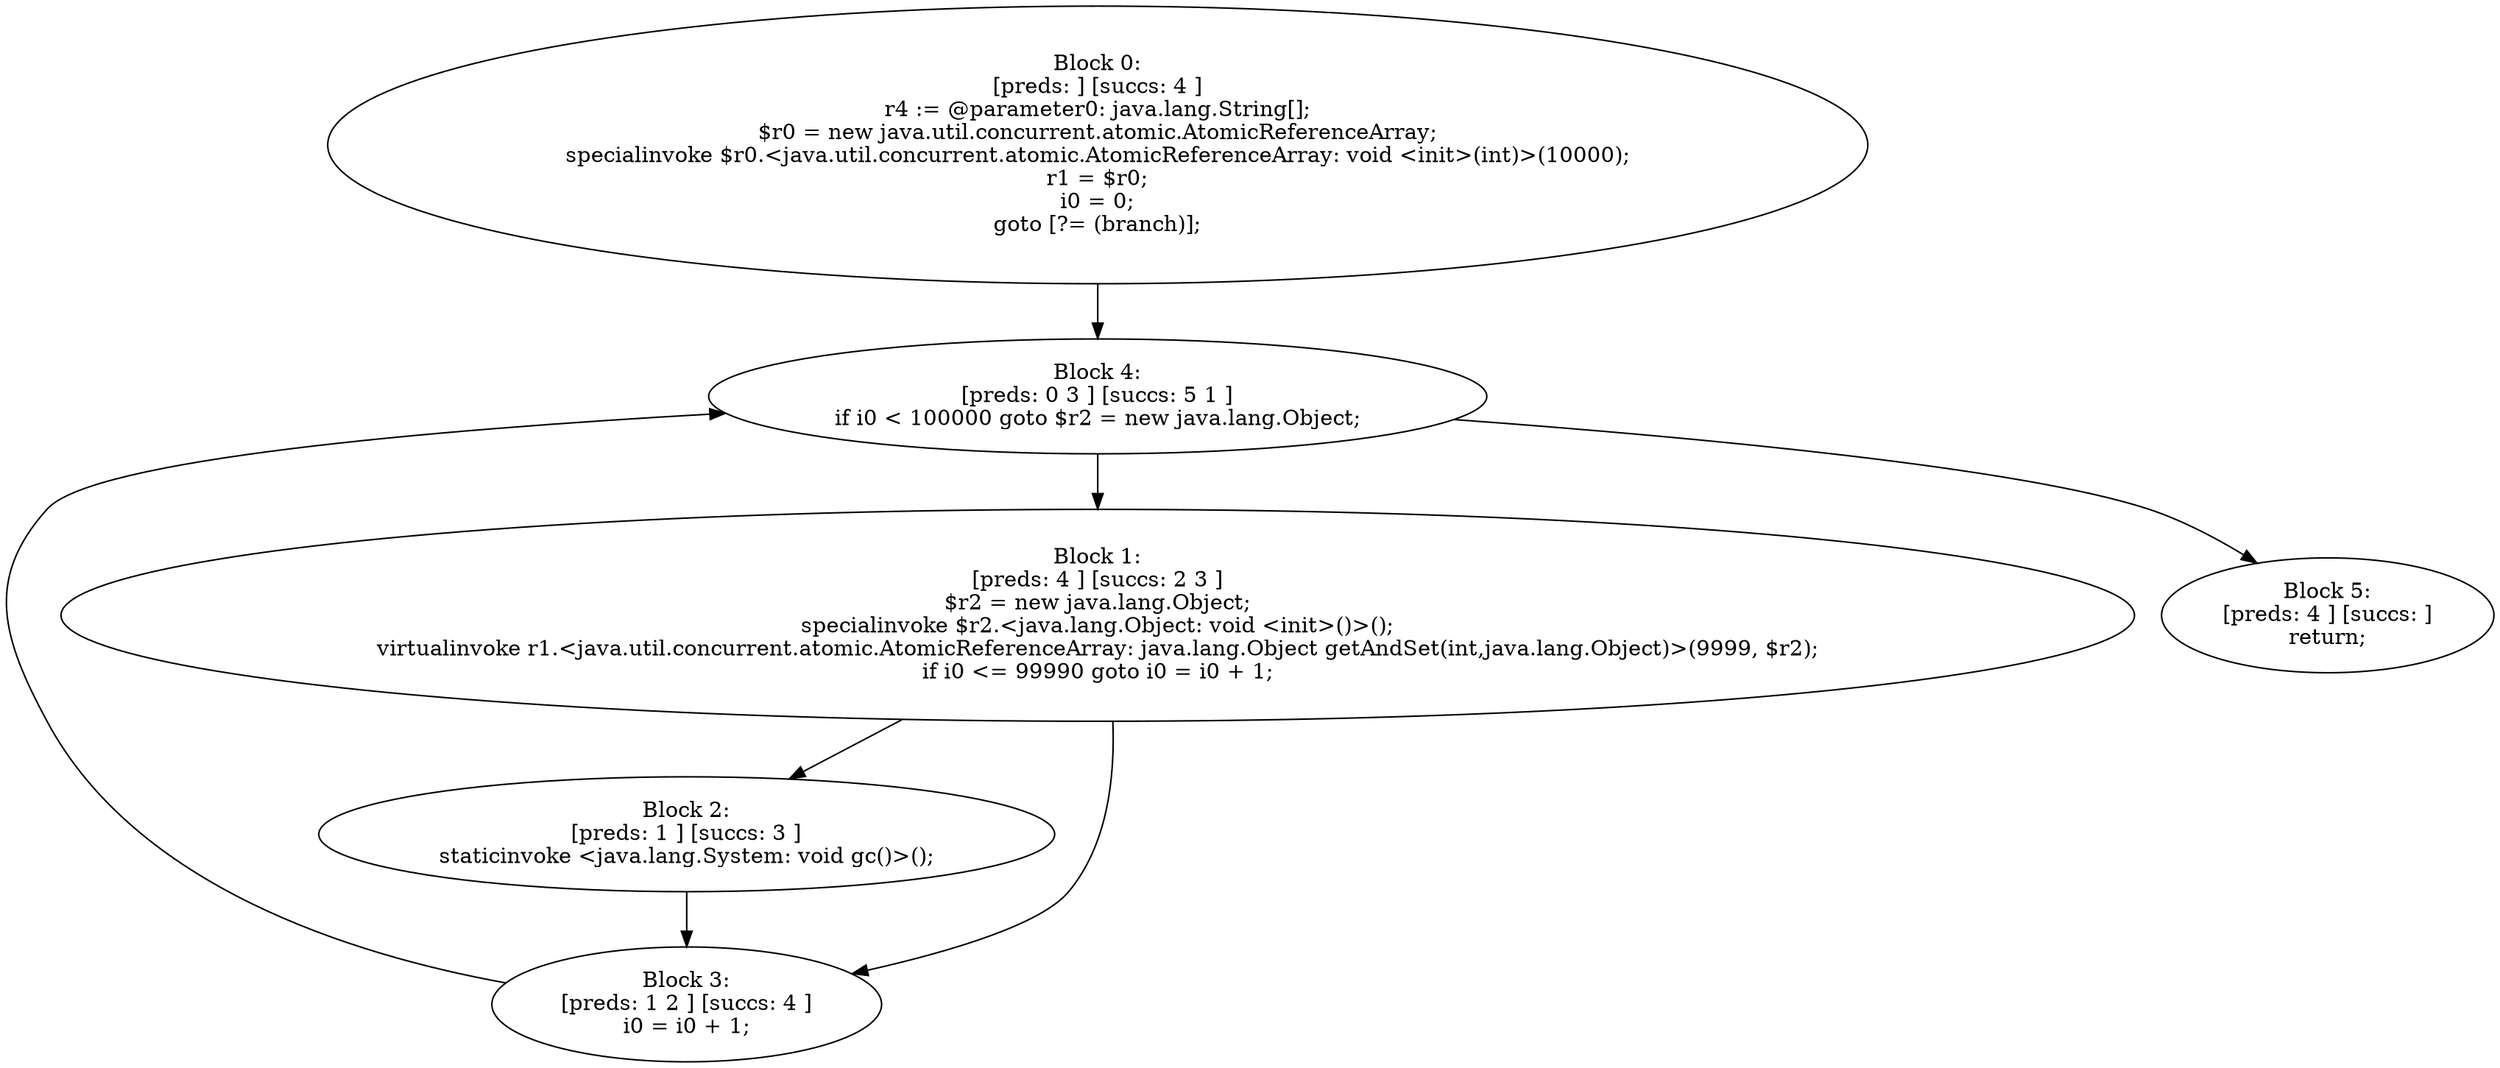 digraph "unitGraph" {
    "Block 0:
[preds: ] [succs: 4 ]
r4 := @parameter0: java.lang.String[];
$r0 = new java.util.concurrent.atomic.AtomicReferenceArray;
specialinvoke $r0.<java.util.concurrent.atomic.AtomicReferenceArray: void <init>(int)>(10000);
r1 = $r0;
i0 = 0;
goto [?= (branch)];
"
    "Block 1:
[preds: 4 ] [succs: 2 3 ]
$r2 = new java.lang.Object;
specialinvoke $r2.<java.lang.Object: void <init>()>();
virtualinvoke r1.<java.util.concurrent.atomic.AtomicReferenceArray: java.lang.Object getAndSet(int,java.lang.Object)>(9999, $r2);
if i0 <= 99990 goto i0 = i0 + 1;
"
    "Block 2:
[preds: 1 ] [succs: 3 ]
staticinvoke <java.lang.System: void gc()>();
"
    "Block 3:
[preds: 1 2 ] [succs: 4 ]
i0 = i0 + 1;
"
    "Block 4:
[preds: 0 3 ] [succs: 5 1 ]
if i0 < 100000 goto $r2 = new java.lang.Object;
"
    "Block 5:
[preds: 4 ] [succs: ]
return;
"
    "Block 0:
[preds: ] [succs: 4 ]
r4 := @parameter0: java.lang.String[];
$r0 = new java.util.concurrent.atomic.AtomicReferenceArray;
specialinvoke $r0.<java.util.concurrent.atomic.AtomicReferenceArray: void <init>(int)>(10000);
r1 = $r0;
i0 = 0;
goto [?= (branch)];
"->"Block 4:
[preds: 0 3 ] [succs: 5 1 ]
if i0 < 100000 goto $r2 = new java.lang.Object;
";
    "Block 1:
[preds: 4 ] [succs: 2 3 ]
$r2 = new java.lang.Object;
specialinvoke $r2.<java.lang.Object: void <init>()>();
virtualinvoke r1.<java.util.concurrent.atomic.AtomicReferenceArray: java.lang.Object getAndSet(int,java.lang.Object)>(9999, $r2);
if i0 <= 99990 goto i0 = i0 + 1;
"->"Block 2:
[preds: 1 ] [succs: 3 ]
staticinvoke <java.lang.System: void gc()>();
";
    "Block 1:
[preds: 4 ] [succs: 2 3 ]
$r2 = new java.lang.Object;
specialinvoke $r2.<java.lang.Object: void <init>()>();
virtualinvoke r1.<java.util.concurrent.atomic.AtomicReferenceArray: java.lang.Object getAndSet(int,java.lang.Object)>(9999, $r2);
if i0 <= 99990 goto i0 = i0 + 1;
"->"Block 3:
[preds: 1 2 ] [succs: 4 ]
i0 = i0 + 1;
";
    "Block 2:
[preds: 1 ] [succs: 3 ]
staticinvoke <java.lang.System: void gc()>();
"->"Block 3:
[preds: 1 2 ] [succs: 4 ]
i0 = i0 + 1;
";
    "Block 3:
[preds: 1 2 ] [succs: 4 ]
i0 = i0 + 1;
"->"Block 4:
[preds: 0 3 ] [succs: 5 1 ]
if i0 < 100000 goto $r2 = new java.lang.Object;
";
    "Block 4:
[preds: 0 3 ] [succs: 5 1 ]
if i0 < 100000 goto $r2 = new java.lang.Object;
"->"Block 5:
[preds: 4 ] [succs: ]
return;
";
    "Block 4:
[preds: 0 3 ] [succs: 5 1 ]
if i0 < 100000 goto $r2 = new java.lang.Object;
"->"Block 1:
[preds: 4 ] [succs: 2 3 ]
$r2 = new java.lang.Object;
specialinvoke $r2.<java.lang.Object: void <init>()>();
virtualinvoke r1.<java.util.concurrent.atomic.AtomicReferenceArray: java.lang.Object getAndSet(int,java.lang.Object)>(9999, $r2);
if i0 <= 99990 goto i0 = i0 + 1;
";
}
